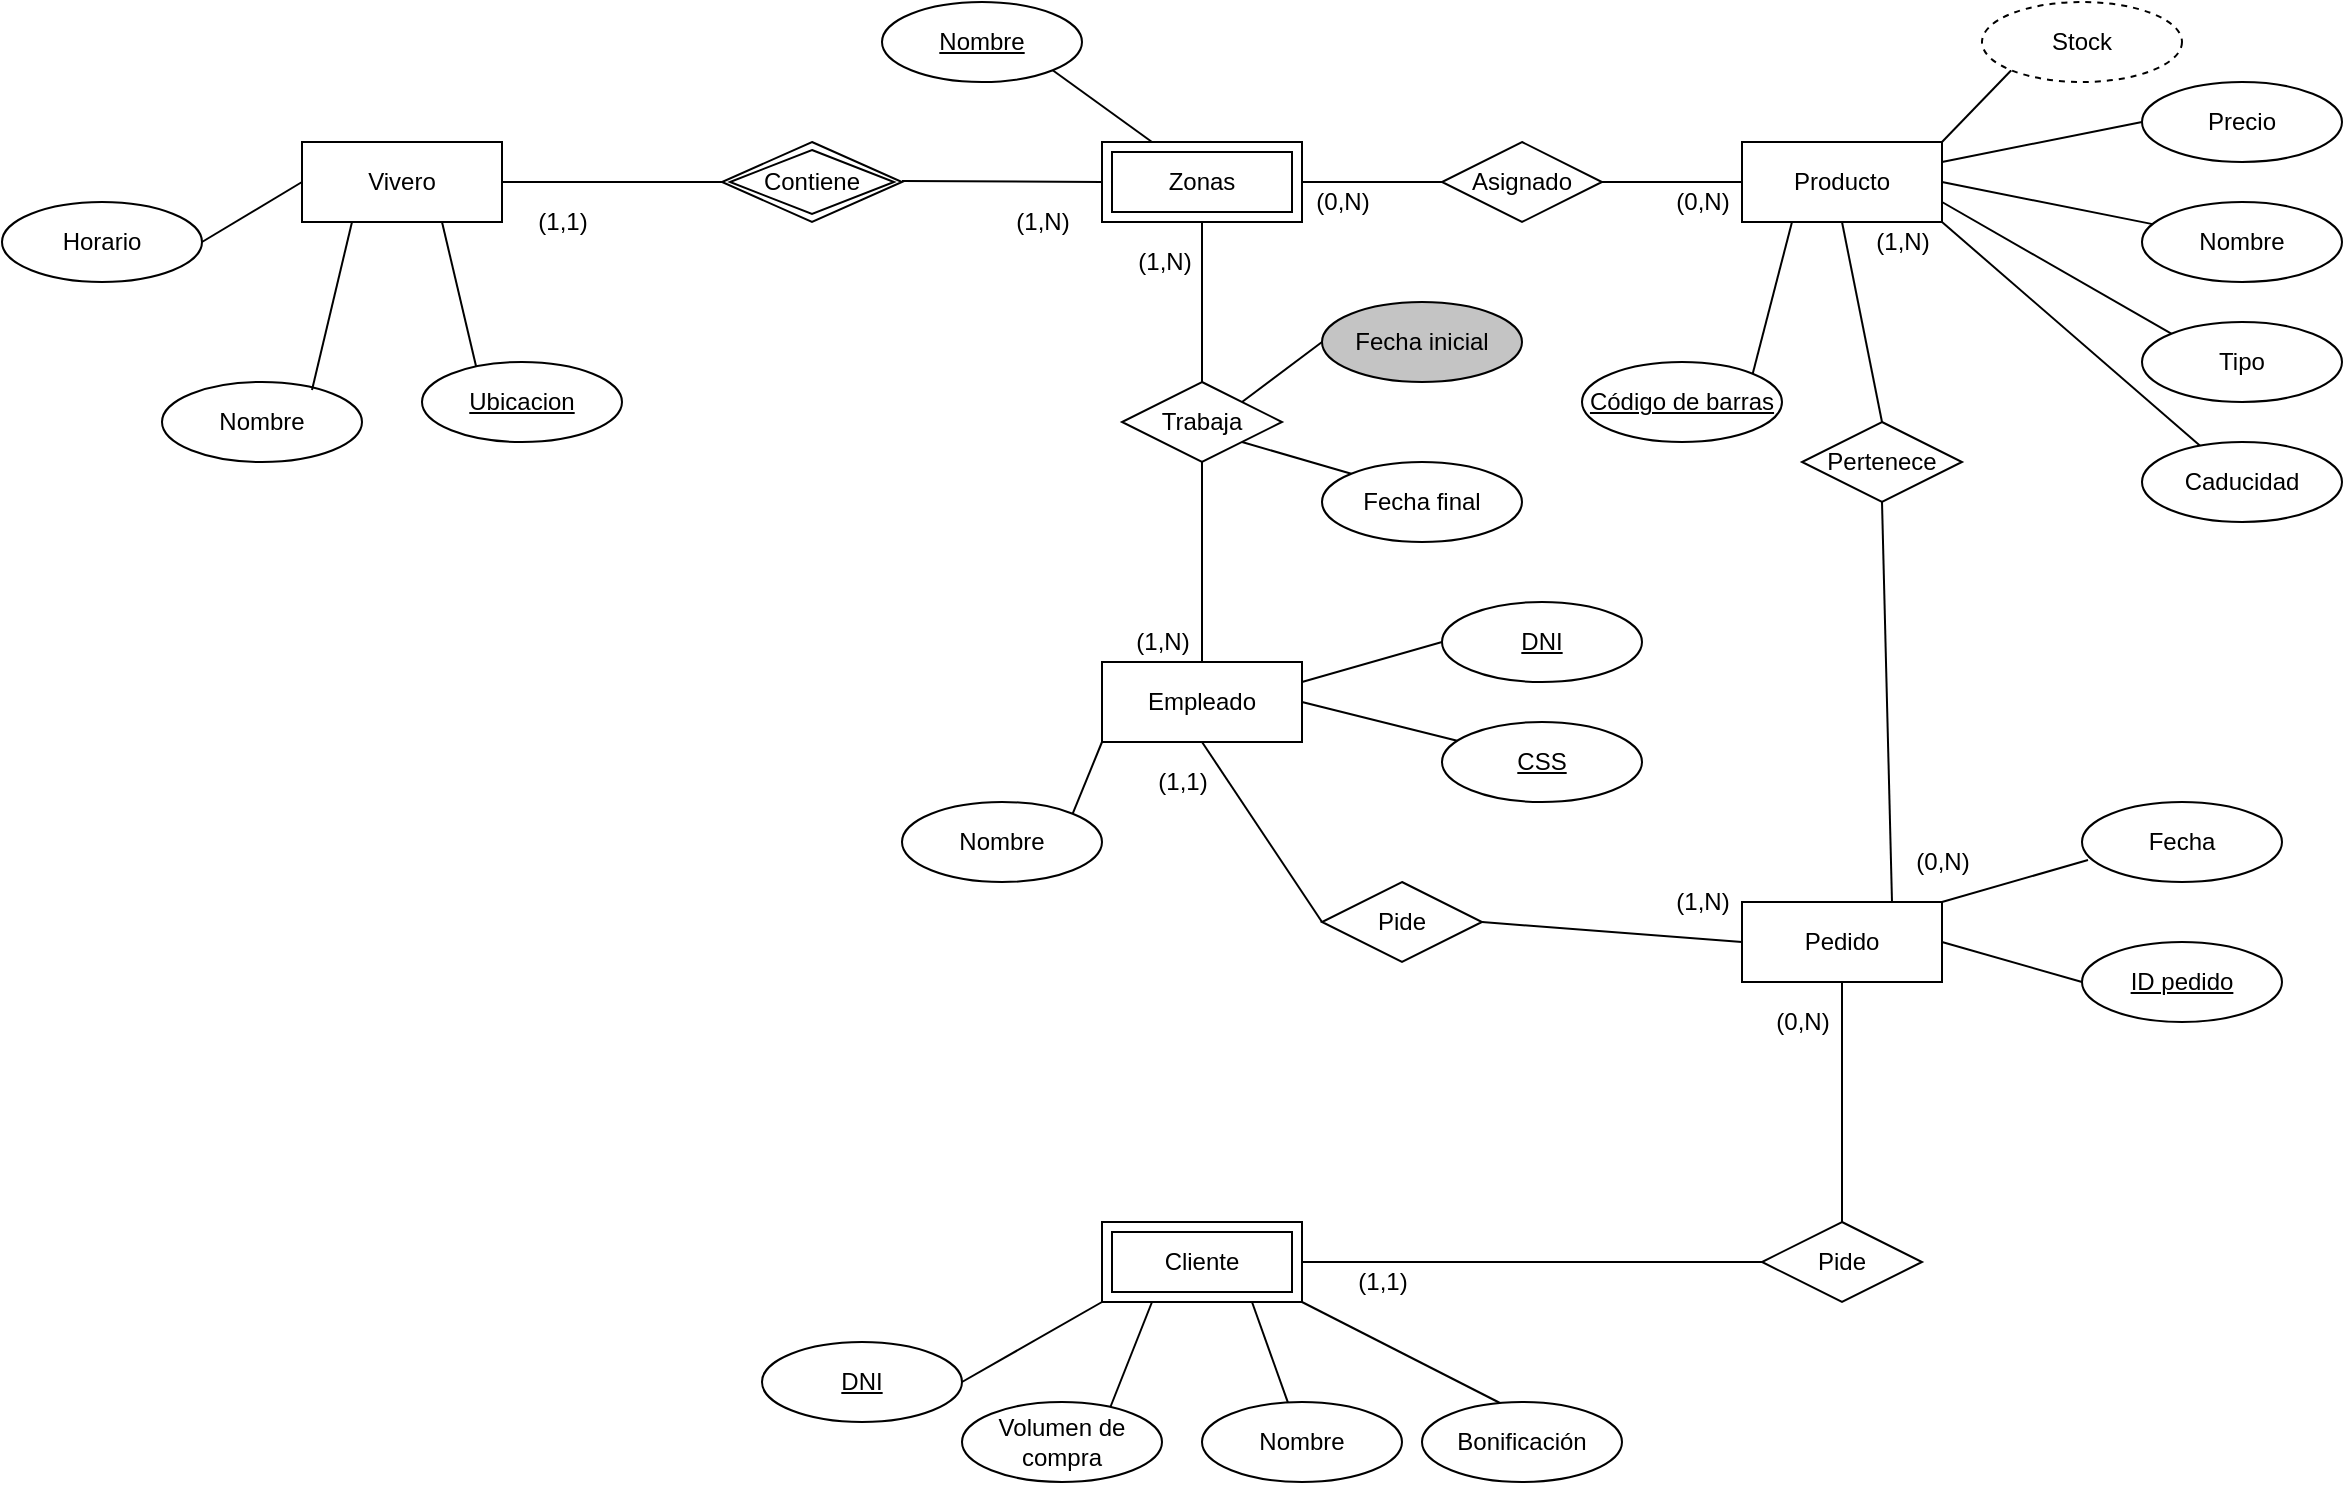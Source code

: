<mxfile version="13.8.3" type="github"><diagram id="K1MHIyAdgvH8P_jVXfIF" name="Page-1"><mxGraphModel dx="3197" dy="1287" grid="1" gridSize="10" guides="1" tooltips="1" connect="1" arrows="1" fold="1" page="1" pageScale="1" pageWidth="827" pageHeight="1169" math="0" shadow="0"><root><mxCell id="0"/><mxCell id="1" parent="0"/><mxCell id="oZ5mzB7C-W8Ppaj6cbT4-35" style="rounded=0;orthogonalLoop=1;jettySize=auto;html=1;exitX=0;exitY=0.5;exitDx=0;exitDy=0;endArrow=none;endFill=0;entryX=1;entryY=0.5;entryDx=0;entryDy=0;" edge="1" parent="1" source="oZ5mzB7C-W8Ppaj6cbT4-23" target="oZ5mzB7C-W8Ppaj6cbT4-36"><mxGeometry relative="1" as="geometry"><mxPoint x="-440" y="210" as="targetPoint"/></mxGeometry></mxCell><mxCell id="oZ5mzB7C-W8Ppaj6cbT4-23" value="&lt;div&gt;Vivero&lt;/div&gt;" style="whiteSpace=wrap;html=1;align=center;" vertex="1" parent="1"><mxGeometry x="-390" y="190" width="100" height="40" as="geometry"/></mxCell><mxCell id="oZ5mzB7C-W8Ppaj6cbT4-24" value="&lt;div&gt;Zonas&lt;/div&gt;" style="shape=ext;margin=3;double=1;whiteSpace=wrap;html=1;align=center;" vertex="1" parent="1"><mxGeometry x="10" y="190" width="100" height="40" as="geometry"/></mxCell><mxCell id="oZ5mzB7C-W8Ppaj6cbT4-25" value="&lt;div&gt;&lt;br&gt;&lt;/div&gt;&lt;div&gt;Contiene&lt;/div&gt;&lt;div&gt;&lt;br&gt;&lt;/div&gt;" style="shape=rhombus;double=1;perimeter=rhombusPerimeter;whiteSpace=wrap;html=1;align=center;" vertex="1" parent="1"><mxGeometry x="-180" y="190" width="90" height="40" as="geometry"/></mxCell><mxCell id="oZ5mzB7C-W8Ppaj6cbT4-27" value="" style="endArrow=none;html=1;rounded=0;exitX=1;exitY=0.5;exitDx=0;exitDy=0;entryX=0;entryY=0.5;entryDx=0;entryDy=0;" edge="1" parent="1" source="oZ5mzB7C-W8Ppaj6cbT4-23" target="oZ5mzB7C-W8Ppaj6cbT4-25"><mxGeometry relative="1" as="geometry"><mxPoint x="-300" y="260" as="sourcePoint"/><mxPoint x="-160" y="280" as="targetPoint"/></mxGeometry></mxCell><mxCell id="oZ5mzB7C-W8Ppaj6cbT4-28" value="" style="endArrow=none;html=1;rounded=0;exitX=1;exitY=0.5;exitDx=0;exitDy=0;entryX=0;entryY=0.5;entryDx=0;entryDy=0;" edge="1" parent="1" target="oZ5mzB7C-W8Ppaj6cbT4-24"><mxGeometry relative="1" as="geometry"><mxPoint x="-90" y="209.5" as="sourcePoint"/><mxPoint x="20" y="209.5" as="targetPoint"/></mxGeometry></mxCell><mxCell id="oZ5mzB7C-W8Ppaj6cbT4-29" value="Nombre" style="ellipse;whiteSpace=wrap;html=1;align=center;" vertex="1" parent="1"><mxGeometry x="-460" y="310" width="100" height="40" as="geometry"/></mxCell><mxCell id="oZ5mzB7C-W8Ppaj6cbT4-30" value="Ubicacion" style="ellipse;whiteSpace=wrap;html=1;align=center;fontStyle=4;" vertex="1" parent="1"><mxGeometry x="-330" y="300" width="100" height="40" as="geometry"/></mxCell><mxCell id="oZ5mzB7C-W8Ppaj6cbT4-33" value="" style="endArrow=none;html=1;rounded=0;entryX=0.25;entryY=1;entryDx=0;entryDy=0;exitX=0.75;exitY=0.1;exitDx=0;exitDy=0;exitPerimeter=0;" edge="1" parent="1" source="oZ5mzB7C-W8Ppaj6cbT4-29" target="oZ5mzB7C-W8Ppaj6cbT4-23"><mxGeometry relative="1" as="geometry"><mxPoint x="-420" y="280" as="sourcePoint"/><mxPoint x="-260" y="280" as="targetPoint"/></mxGeometry></mxCell><mxCell id="oZ5mzB7C-W8Ppaj6cbT4-34" value="" style="endArrow=none;html=1;rounded=0;entryX=0.25;entryY=1;entryDx=0;entryDy=0;exitX=0.27;exitY=0.05;exitDx=0;exitDy=0;exitPerimeter=0;" edge="1" parent="1" source="oZ5mzB7C-W8Ppaj6cbT4-30"><mxGeometry relative="1" as="geometry"><mxPoint x="-340" y="314" as="sourcePoint"/><mxPoint x="-320" y="230" as="targetPoint"/></mxGeometry></mxCell><mxCell id="oZ5mzB7C-W8Ppaj6cbT4-36" value="Horario" style="ellipse;whiteSpace=wrap;html=1;align=center;" vertex="1" parent="1"><mxGeometry x="-540" y="220" width="100" height="40" as="geometry"/></mxCell><mxCell id="oZ5mzB7C-W8Ppaj6cbT4-37" value="&lt;u&gt;Nombre&lt;/u&gt;" style="ellipse;whiteSpace=wrap;html=1;align=center;" vertex="1" parent="1"><mxGeometry x="-100" y="120" width="100" height="40" as="geometry"/></mxCell><mxCell id="oZ5mzB7C-W8Ppaj6cbT4-38" value="" style="endArrow=none;html=1;rounded=0;entryX=0.25;entryY=0;entryDx=0;entryDy=0;exitX=1;exitY=1;exitDx=0;exitDy=0;" edge="1" parent="1" source="oZ5mzB7C-W8Ppaj6cbT4-37" target="oZ5mzB7C-W8Ppaj6cbT4-24"><mxGeometry relative="1" as="geometry"><mxPoint x="-60" y="270" as="sourcePoint"/><mxPoint x="100" y="270" as="targetPoint"/></mxGeometry></mxCell><mxCell id="oZ5mzB7C-W8Ppaj6cbT4-83" style="edgeStyle=none;rounded=0;orthogonalLoop=1;jettySize=auto;html=1;exitX=1;exitY=0.25;exitDx=0;exitDy=0;entryX=0;entryY=0.5;entryDx=0;entryDy=0;endArrow=none;endFill=0;" edge="1" parent="1" source="oZ5mzB7C-W8Ppaj6cbT4-40" target="oZ5mzB7C-W8Ppaj6cbT4-80"><mxGeometry relative="1" as="geometry"/></mxCell><mxCell id="oZ5mzB7C-W8Ppaj6cbT4-84" style="edgeStyle=none;rounded=0;orthogonalLoop=1;jettySize=auto;html=1;exitX=1;exitY=0.5;exitDx=0;exitDy=0;endArrow=none;endFill=0;" edge="1" parent="1" source="oZ5mzB7C-W8Ppaj6cbT4-40" target="oZ5mzB7C-W8Ppaj6cbT4-82"><mxGeometry relative="1" as="geometry"/></mxCell><mxCell id="oZ5mzB7C-W8Ppaj6cbT4-85" style="edgeStyle=none;rounded=0;orthogonalLoop=1;jettySize=auto;html=1;exitX=1;exitY=0.75;exitDx=0;exitDy=0;entryX=0;entryY=0;entryDx=0;entryDy=0;endArrow=none;endFill=0;" edge="1" parent="1" source="oZ5mzB7C-W8Ppaj6cbT4-40" target="oZ5mzB7C-W8Ppaj6cbT4-81"><mxGeometry relative="1" as="geometry"/></mxCell><mxCell id="oZ5mzB7C-W8Ppaj6cbT4-86" style="edgeStyle=none;rounded=0;orthogonalLoop=1;jettySize=auto;html=1;exitX=1;exitY=1;exitDx=0;exitDy=0;endArrow=none;endFill=0;" edge="1" parent="1" source="oZ5mzB7C-W8Ppaj6cbT4-40" target="oZ5mzB7C-W8Ppaj6cbT4-79"><mxGeometry relative="1" as="geometry"/></mxCell><mxCell id="oZ5mzB7C-W8Ppaj6cbT4-89" style="edgeStyle=none;rounded=0;orthogonalLoop=1;jettySize=auto;html=1;exitX=1;exitY=0;exitDx=0;exitDy=0;entryX=0;entryY=1;entryDx=0;entryDy=0;endArrow=none;endFill=0;" edge="1" parent="1" source="oZ5mzB7C-W8Ppaj6cbT4-40" target="oZ5mzB7C-W8Ppaj6cbT4-88"><mxGeometry relative="1" as="geometry"/></mxCell><mxCell id="oZ5mzB7C-W8Ppaj6cbT4-40" value="Producto" style="whiteSpace=wrap;html=1;align=center;" vertex="1" parent="1"><mxGeometry x="330" y="190" width="100" height="40" as="geometry"/></mxCell><mxCell id="oZ5mzB7C-W8Ppaj6cbT4-52" style="edgeStyle=none;rounded=0;orthogonalLoop=1;jettySize=auto;html=1;exitX=0.5;exitY=1;exitDx=0;exitDy=0;entryX=0;entryY=0.5;entryDx=0;entryDy=0;endArrow=none;endFill=0;" edge="1" parent="1" source="oZ5mzB7C-W8Ppaj6cbT4-41" target="oZ5mzB7C-W8Ppaj6cbT4-51"><mxGeometry relative="1" as="geometry"/></mxCell><mxCell id="oZ5mzB7C-W8Ppaj6cbT4-99" style="edgeStyle=none;rounded=0;orthogonalLoop=1;jettySize=auto;html=1;exitX=0;exitY=1;exitDx=0;exitDy=0;entryX=1;entryY=0;entryDx=0;entryDy=0;endArrow=none;endFill=0;" edge="1" parent="1" source="oZ5mzB7C-W8Ppaj6cbT4-41" target="oZ5mzB7C-W8Ppaj6cbT4-98"><mxGeometry relative="1" as="geometry"/></mxCell><mxCell id="oZ5mzB7C-W8Ppaj6cbT4-100" style="edgeStyle=none;rounded=0;orthogonalLoop=1;jettySize=auto;html=1;exitX=1;exitY=0.25;exitDx=0;exitDy=0;entryX=0;entryY=0.5;entryDx=0;entryDy=0;endArrow=none;endFill=0;" edge="1" parent="1" source="oZ5mzB7C-W8Ppaj6cbT4-41" target="oZ5mzB7C-W8Ppaj6cbT4-96"><mxGeometry relative="1" as="geometry"/></mxCell><mxCell id="oZ5mzB7C-W8Ppaj6cbT4-101" style="edgeStyle=none;rounded=0;orthogonalLoop=1;jettySize=auto;html=1;exitX=1;exitY=0.5;exitDx=0;exitDy=0;endArrow=none;endFill=0;" edge="1" parent="1" source="oZ5mzB7C-W8Ppaj6cbT4-41" target="oZ5mzB7C-W8Ppaj6cbT4-97"><mxGeometry relative="1" as="geometry"/></mxCell><mxCell id="oZ5mzB7C-W8Ppaj6cbT4-41" value="Empleado" style="whiteSpace=wrap;html=1;align=center;" vertex="1" parent="1"><mxGeometry x="10" y="450" width="100" height="40" as="geometry"/></mxCell><mxCell id="oZ5mzB7C-W8Ppaj6cbT4-54" style="edgeStyle=none;rounded=0;orthogonalLoop=1;jettySize=auto;html=1;exitX=0.75;exitY=0;exitDx=0;exitDy=0;entryX=0.5;entryY=1;entryDx=0;entryDy=0;endArrow=none;endFill=0;" edge="1" parent="1" source="oZ5mzB7C-W8Ppaj6cbT4-42" target="oZ5mzB7C-W8Ppaj6cbT4-45"><mxGeometry relative="1" as="geometry"/></mxCell><mxCell id="oZ5mzB7C-W8Ppaj6cbT4-59" style="edgeStyle=none;rounded=0;orthogonalLoop=1;jettySize=auto;html=1;exitX=0.5;exitY=1;exitDx=0;exitDy=0;entryX=0.5;entryY=0;entryDx=0;entryDy=0;endArrow=none;endFill=0;" edge="1" parent="1" source="oZ5mzB7C-W8Ppaj6cbT4-42" target="oZ5mzB7C-W8Ppaj6cbT4-46"><mxGeometry relative="1" as="geometry"/></mxCell><mxCell id="oZ5mzB7C-W8Ppaj6cbT4-76" style="edgeStyle=none;rounded=0;orthogonalLoop=1;jettySize=auto;html=1;exitX=1;exitY=0;exitDx=0;exitDy=0;entryX=0.03;entryY=0.725;entryDx=0;entryDy=0;entryPerimeter=0;endArrow=none;endFill=0;" edge="1" parent="1" source="oZ5mzB7C-W8Ppaj6cbT4-42" target="oZ5mzB7C-W8Ppaj6cbT4-75"><mxGeometry relative="1" as="geometry"/></mxCell><mxCell id="oZ5mzB7C-W8Ppaj6cbT4-77" style="edgeStyle=none;rounded=0;orthogonalLoop=1;jettySize=auto;html=1;exitX=1;exitY=0.5;exitDx=0;exitDy=0;entryX=0;entryY=0.5;entryDx=0;entryDy=0;endArrow=none;endFill=0;" edge="1" parent="1" source="oZ5mzB7C-W8Ppaj6cbT4-42" target="oZ5mzB7C-W8Ppaj6cbT4-74"><mxGeometry relative="1" as="geometry"/></mxCell><mxCell id="oZ5mzB7C-W8Ppaj6cbT4-42" value="Pedido" style="whiteSpace=wrap;html=1;align=center;" vertex="1" parent="1"><mxGeometry x="330" y="570" width="100" height="40" as="geometry"/></mxCell><mxCell id="oZ5mzB7C-W8Ppaj6cbT4-70" style="edgeStyle=none;rounded=0;orthogonalLoop=1;jettySize=auto;html=1;exitX=0.25;exitY=1;exitDx=0;exitDy=0;entryX=0.74;entryY=0.075;entryDx=0;entryDy=0;entryPerimeter=0;endArrow=none;endFill=0;" edge="1" parent="1" source="oZ5mzB7C-W8Ppaj6cbT4-43" target="oZ5mzB7C-W8Ppaj6cbT4-66"><mxGeometry relative="1" as="geometry"/></mxCell><mxCell id="oZ5mzB7C-W8Ppaj6cbT4-71" style="edgeStyle=none;rounded=0;orthogonalLoop=1;jettySize=auto;html=1;exitX=0;exitY=1;exitDx=0;exitDy=0;entryX=1;entryY=0.5;entryDx=0;entryDy=0;endArrow=none;endFill=0;" edge="1" parent="1" source="oZ5mzB7C-W8Ppaj6cbT4-43" target="oZ5mzB7C-W8Ppaj6cbT4-68"><mxGeometry relative="1" as="geometry"/></mxCell><mxCell id="oZ5mzB7C-W8Ppaj6cbT4-72" style="edgeStyle=none;rounded=0;orthogonalLoop=1;jettySize=auto;html=1;exitX=0.75;exitY=1;exitDx=0;exitDy=0;endArrow=none;endFill=0;" edge="1" parent="1" source="oZ5mzB7C-W8Ppaj6cbT4-43" target="oZ5mzB7C-W8Ppaj6cbT4-67"><mxGeometry relative="1" as="geometry"/></mxCell><mxCell id="oZ5mzB7C-W8Ppaj6cbT4-73" style="edgeStyle=none;rounded=0;orthogonalLoop=1;jettySize=auto;html=1;exitX=1;exitY=1;exitDx=0;exitDy=0;entryX=0.4;entryY=0.025;entryDx=0;entryDy=0;entryPerimeter=0;endArrow=none;endFill=0;" edge="1" parent="1" source="oZ5mzB7C-W8Ppaj6cbT4-43" target="oZ5mzB7C-W8Ppaj6cbT4-69"><mxGeometry relative="1" as="geometry"/></mxCell><mxCell id="oZ5mzB7C-W8Ppaj6cbT4-43" value="&lt;div&gt;Cliente&lt;/div&gt;" style="shape=ext;margin=3;double=1;whiteSpace=wrap;html=1;align=center;" vertex="1" parent="1"><mxGeometry x="10" y="730" width="100" height="40" as="geometry"/></mxCell><mxCell id="oZ5mzB7C-W8Ppaj6cbT4-49" style="edgeStyle=none;rounded=0;orthogonalLoop=1;jettySize=auto;html=1;exitX=0.5;exitY=0;exitDx=0;exitDy=0;entryX=0.5;entryY=1;entryDx=0;entryDy=0;endArrow=none;endFill=0;" edge="1" parent="1" source="oZ5mzB7C-W8Ppaj6cbT4-44" target="oZ5mzB7C-W8Ppaj6cbT4-24"><mxGeometry relative="1" as="geometry"/></mxCell><mxCell id="oZ5mzB7C-W8Ppaj6cbT4-50" style="edgeStyle=none;rounded=0;orthogonalLoop=1;jettySize=auto;html=1;exitX=0.5;exitY=1;exitDx=0;exitDy=0;entryX=0.5;entryY=0;entryDx=0;entryDy=0;endArrow=none;endFill=0;" edge="1" parent="1" source="oZ5mzB7C-W8Ppaj6cbT4-44" target="oZ5mzB7C-W8Ppaj6cbT4-41"><mxGeometry relative="1" as="geometry"/></mxCell><mxCell id="oZ5mzB7C-W8Ppaj6cbT4-94" style="edgeStyle=none;rounded=0;orthogonalLoop=1;jettySize=auto;html=1;exitX=1;exitY=0;exitDx=0;exitDy=0;entryX=0;entryY=0.5;entryDx=0;entryDy=0;endArrow=none;endFill=0;" edge="1" parent="1" source="oZ5mzB7C-W8Ppaj6cbT4-44" target="oZ5mzB7C-W8Ppaj6cbT4-91"><mxGeometry relative="1" as="geometry"/></mxCell><mxCell id="oZ5mzB7C-W8Ppaj6cbT4-95" style="edgeStyle=none;rounded=0;orthogonalLoop=1;jettySize=auto;html=1;exitX=1;exitY=1;exitDx=0;exitDy=0;entryX=0;entryY=0;entryDx=0;entryDy=0;endArrow=none;endFill=0;" edge="1" parent="1" source="oZ5mzB7C-W8Ppaj6cbT4-44" target="oZ5mzB7C-W8Ppaj6cbT4-92"><mxGeometry relative="1" as="geometry"/></mxCell><mxCell id="oZ5mzB7C-W8Ppaj6cbT4-44" value="Trabaja" style="shape=rhombus;perimeter=rhombusPerimeter;whiteSpace=wrap;html=1;align=center;" vertex="1" parent="1"><mxGeometry x="20" y="310" width="80" height="40" as="geometry"/></mxCell><mxCell id="oZ5mzB7C-W8Ppaj6cbT4-55" style="edgeStyle=none;rounded=0;orthogonalLoop=1;jettySize=auto;html=1;exitX=0.5;exitY=0;exitDx=0;exitDy=0;entryX=0.5;entryY=1;entryDx=0;entryDy=0;endArrow=none;endFill=0;" edge="1" parent="1" source="oZ5mzB7C-W8Ppaj6cbT4-45" target="oZ5mzB7C-W8Ppaj6cbT4-40"><mxGeometry relative="1" as="geometry"/></mxCell><mxCell id="oZ5mzB7C-W8Ppaj6cbT4-45" value="Pertenece" style="shape=rhombus;perimeter=rhombusPerimeter;whiteSpace=wrap;html=1;align=center;" vertex="1" parent="1"><mxGeometry x="360" y="330" width="80" height="40" as="geometry"/></mxCell><mxCell id="oZ5mzB7C-W8Ppaj6cbT4-60" style="edgeStyle=none;rounded=0;orthogonalLoop=1;jettySize=auto;html=1;exitX=0;exitY=0.5;exitDx=0;exitDy=0;entryX=1;entryY=0.5;entryDx=0;entryDy=0;endArrow=none;endFill=0;" edge="1" parent="1" source="oZ5mzB7C-W8Ppaj6cbT4-46" target="oZ5mzB7C-W8Ppaj6cbT4-43"><mxGeometry relative="1" as="geometry"/></mxCell><mxCell id="oZ5mzB7C-W8Ppaj6cbT4-46" value="Pide" style="shape=rhombus;perimeter=rhombusPerimeter;whiteSpace=wrap;html=1;align=center;" vertex="1" parent="1"><mxGeometry x="340" y="730" width="80" height="40" as="geometry"/></mxCell><mxCell id="oZ5mzB7C-W8Ppaj6cbT4-53" style="edgeStyle=none;rounded=0;orthogonalLoop=1;jettySize=auto;html=1;exitX=1;exitY=0.5;exitDx=0;exitDy=0;entryX=0;entryY=0.5;entryDx=0;entryDy=0;endArrow=none;endFill=0;" edge="1" parent="1" source="oZ5mzB7C-W8Ppaj6cbT4-51" target="oZ5mzB7C-W8Ppaj6cbT4-42"><mxGeometry relative="1" as="geometry"/></mxCell><mxCell id="oZ5mzB7C-W8Ppaj6cbT4-51" value="Pide" style="shape=rhombus;perimeter=rhombusPerimeter;whiteSpace=wrap;html=1;align=center;" vertex="1" parent="1"><mxGeometry x="120" y="560" width="80" height="40" as="geometry"/></mxCell><mxCell id="oZ5mzB7C-W8Ppaj6cbT4-57" style="edgeStyle=none;rounded=0;orthogonalLoop=1;jettySize=auto;html=1;exitX=0;exitY=0.5;exitDx=0;exitDy=0;entryX=1;entryY=0.5;entryDx=0;entryDy=0;endArrow=none;endFill=0;" edge="1" parent="1" source="oZ5mzB7C-W8Ppaj6cbT4-56" target="oZ5mzB7C-W8Ppaj6cbT4-24"><mxGeometry relative="1" as="geometry"/></mxCell><mxCell id="oZ5mzB7C-W8Ppaj6cbT4-58" style="edgeStyle=none;rounded=0;orthogonalLoop=1;jettySize=auto;html=1;exitX=1;exitY=0.5;exitDx=0;exitDy=0;entryX=0;entryY=0.5;entryDx=0;entryDy=0;endArrow=none;endFill=0;" edge="1" parent="1" source="oZ5mzB7C-W8Ppaj6cbT4-56" target="oZ5mzB7C-W8Ppaj6cbT4-40"><mxGeometry relative="1" as="geometry"/></mxCell><mxCell id="oZ5mzB7C-W8Ppaj6cbT4-56" value="Asignado" style="shape=rhombus;perimeter=rhombusPerimeter;whiteSpace=wrap;html=1;align=center;" vertex="1" parent="1"><mxGeometry x="180" y="190" width="80" height="40" as="geometry"/></mxCell><mxCell id="oZ5mzB7C-W8Ppaj6cbT4-64" value="(1,1)" style="text;html=1;align=center;verticalAlign=middle;resizable=0;points=[];autosize=1;" vertex="1" parent="1"><mxGeometry x="-280" y="220" width="40" height="20" as="geometry"/></mxCell><mxCell id="oZ5mzB7C-W8Ppaj6cbT4-65" value="(1,N)" style="text;html=1;align=center;verticalAlign=middle;resizable=0;points=[];autosize=1;" vertex="1" parent="1"><mxGeometry x="-40" y="220" width="40" height="20" as="geometry"/></mxCell><mxCell id="oZ5mzB7C-W8Ppaj6cbT4-66" value="Volumen de compra" style="ellipse;whiteSpace=wrap;html=1;align=center;" vertex="1" parent="1"><mxGeometry x="-60" y="820" width="100" height="40" as="geometry"/></mxCell><mxCell id="oZ5mzB7C-W8Ppaj6cbT4-67" value="Nombre" style="ellipse;whiteSpace=wrap;html=1;align=center;" vertex="1" parent="1"><mxGeometry x="60" y="820" width="100" height="40" as="geometry"/></mxCell><mxCell id="oZ5mzB7C-W8Ppaj6cbT4-68" value="&lt;u&gt;DNI&lt;/u&gt;" style="ellipse;whiteSpace=wrap;html=1;align=center;" vertex="1" parent="1"><mxGeometry x="-160" y="790" width="100" height="40" as="geometry"/></mxCell><mxCell id="oZ5mzB7C-W8Ppaj6cbT4-69" value="Bonificación" style="ellipse;whiteSpace=wrap;html=1;align=center;" vertex="1" parent="1"><mxGeometry x="170" y="820" width="100" height="40" as="geometry"/></mxCell><mxCell id="oZ5mzB7C-W8Ppaj6cbT4-74" value="&lt;u&gt;ID pedido&lt;/u&gt;" style="ellipse;whiteSpace=wrap;html=1;align=center;" vertex="1" parent="1"><mxGeometry x="500" y="590" width="100" height="40" as="geometry"/></mxCell><mxCell id="oZ5mzB7C-W8Ppaj6cbT4-75" value="Fecha" style="ellipse;whiteSpace=wrap;html=1;align=center;" vertex="1" parent="1"><mxGeometry x="500" y="520" width="100" height="40" as="geometry"/></mxCell><mxCell id="oZ5mzB7C-W8Ppaj6cbT4-79" value="Caducidad" style="ellipse;whiteSpace=wrap;html=1;align=center;" vertex="1" parent="1"><mxGeometry x="530" y="340" width="100" height="40" as="geometry"/></mxCell><mxCell id="oZ5mzB7C-W8Ppaj6cbT4-80" value="Precio" style="ellipse;whiteSpace=wrap;html=1;align=center;" vertex="1" parent="1"><mxGeometry x="530" y="160" width="100" height="40" as="geometry"/></mxCell><mxCell id="oZ5mzB7C-W8Ppaj6cbT4-81" value="Tipo" style="ellipse;whiteSpace=wrap;html=1;align=center;" vertex="1" parent="1"><mxGeometry x="530" y="280" width="100" height="40" as="geometry"/></mxCell><mxCell id="oZ5mzB7C-W8Ppaj6cbT4-82" value="Nombre" style="ellipse;whiteSpace=wrap;html=1;align=center;" vertex="1" parent="1"><mxGeometry x="530" y="220" width="100" height="40" as="geometry"/></mxCell><mxCell id="oZ5mzB7C-W8Ppaj6cbT4-90" style="edgeStyle=none;rounded=0;orthogonalLoop=1;jettySize=auto;html=1;exitX=1;exitY=0;exitDx=0;exitDy=0;entryX=0.25;entryY=1;entryDx=0;entryDy=0;endArrow=none;endFill=0;" edge="1" parent="1" source="oZ5mzB7C-W8Ppaj6cbT4-87" target="oZ5mzB7C-W8Ppaj6cbT4-40"><mxGeometry relative="1" as="geometry"/></mxCell><mxCell id="oZ5mzB7C-W8Ppaj6cbT4-87" value="&lt;u&gt;Código de barras&lt;/u&gt;" style="ellipse;whiteSpace=wrap;html=1;align=center;" vertex="1" parent="1"><mxGeometry x="250" y="300" width="100" height="40" as="geometry"/></mxCell><mxCell id="oZ5mzB7C-W8Ppaj6cbT4-88" value="Stock" style="ellipse;whiteSpace=wrap;html=1;align=center;dashed=1;" vertex="1" parent="1"><mxGeometry x="450" y="120" width="100" height="40" as="geometry"/></mxCell><mxCell id="oZ5mzB7C-W8Ppaj6cbT4-91" value="Fecha inicial" style="ellipse;whiteSpace=wrap;html=1;align=center;fillColor=#C4C4C4;" vertex="1" parent="1"><mxGeometry x="120" y="270" width="100" height="40" as="geometry"/></mxCell><mxCell id="oZ5mzB7C-W8Ppaj6cbT4-92" value="Fecha final" style="ellipse;whiteSpace=wrap;html=1;align=center;" vertex="1" parent="1"><mxGeometry x="120" y="350" width="100" height="40" as="geometry"/></mxCell><mxCell id="oZ5mzB7C-W8Ppaj6cbT4-96" value="&lt;u&gt;DNI&lt;/u&gt;" style="ellipse;whiteSpace=wrap;html=1;align=center;" vertex="1" parent="1"><mxGeometry x="180" y="420" width="100" height="40" as="geometry"/></mxCell><mxCell id="oZ5mzB7C-W8Ppaj6cbT4-97" value="&lt;u&gt;CSS&lt;/u&gt;" style="ellipse;whiteSpace=wrap;html=1;align=center;" vertex="1" parent="1"><mxGeometry x="180" y="480" width="100" height="40" as="geometry"/></mxCell><mxCell id="oZ5mzB7C-W8Ppaj6cbT4-98" value="Nombre" style="ellipse;whiteSpace=wrap;html=1;align=center;" vertex="1" parent="1"><mxGeometry x="-90" y="520" width="100" height="40" as="geometry"/></mxCell><mxCell id="oZ5mzB7C-W8Ppaj6cbT4-102" value="(1,N)" style="text;html=1;align=center;verticalAlign=middle;resizable=0;points=[];autosize=1;" vertex="1" parent="1"><mxGeometry x="21" y="240" width="40" height="20" as="geometry"/></mxCell><mxCell id="oZ5mzB7C-W8Ppaj6cbT4-103" value="(1,N)" style="text;html=1;align=center;verticalAlign=middle;resizable=0;points=[];autosize=1;" vertex="1" parent="1"><mxGeometry x="390" y="230" width="40" height="20" as="geometry"/></mxCell><mxCell id="oZ5mzB7C-W8Ppaj6cbT4-104" value="(1,N)" style="text;html=1;align=center;verticalAlign=middle;resizable=0;points=[];autosize=1;" vertex="1" parent="1"><mxGeometry x="290" y="560" width="40" height="20" as="geometry"/></mxCell><mxCell id="oZ5mzB7C-W8Ppaj6cbT4-105" value="(1,N)" style="text;html=1;align=center;verticalAlign=middle;resizable=0;points=[];autosize=1;" vertex="1" parent="1"><mxGeometry x="20" y="430" width="40" height="20" as="geometry"/></mxCell><mxCell id="oZ5mzB7C-W8Ppaj6cbT4-106" value="(0,N)" style="text;html=1;align=center;verticalAlign=middle;resizable=0;points=[];autosize=1;" vertex="1" parent="1"><mxGeometry x="340" y="620" width="40" height="20" as="geometry"/></mxCell><mxCell id="oZ5mzB7C-W8Ppaj6cbT4-107" value="(0,N)" style="text;html=1;align=center;verticalAlign=middle;resizable=0;points=[];autosize=1;" vertex="1" parent="1"><mxGeometry x="410" y="540" width="40" height="20" as="geometry"/></mxCell><mxCell id="oZ5mzB7C-W8Ppaj6cbT4-108" value="(0,N)" style="text;html=1;align=center;verticalAlign=middle;resizable=0;points=[];autosize=1;" vertex="1" parent="1"><mxGeometry x="290" y="210" width="40" height="20" as="geometry"/></mxCell><mxCell id="oZ5mzB7C-W8Ppaj6cbT4-109" value="(0,N)" style="text;html=1;align=center;verticalAlign=middle;resizable=0;points=[];autosize=1;" vertex="1" parent="1"><mxGeometry x="110" y="210" width="40" height="20" as="geometry"/></mxCell><mxCell id="oZ5mzB7C-W8Ppaj6cbT4-110" value="(1,1)" style="text;html=1;align=center;verticalAlign=middle;resizable=0;points=[];autosize=1;" vertex="1" parent="1"><mxGeometry x="30" y="500" width="40" height="20" as="geometry"/></mxCell><mxCell id="oZ5mzB7C-W8Ppaj6cbT4-111" value="(1,1)" style="text;html=1;align=center;verticalAlign=middle;resizable=0;points=[];autosize=1;" vertex="1" parent="1"><mxGeometry x="130" y="750" width="40" height="20" as="geometry"/></mxCell></root></mxGraphModel></diagram></mxfile>